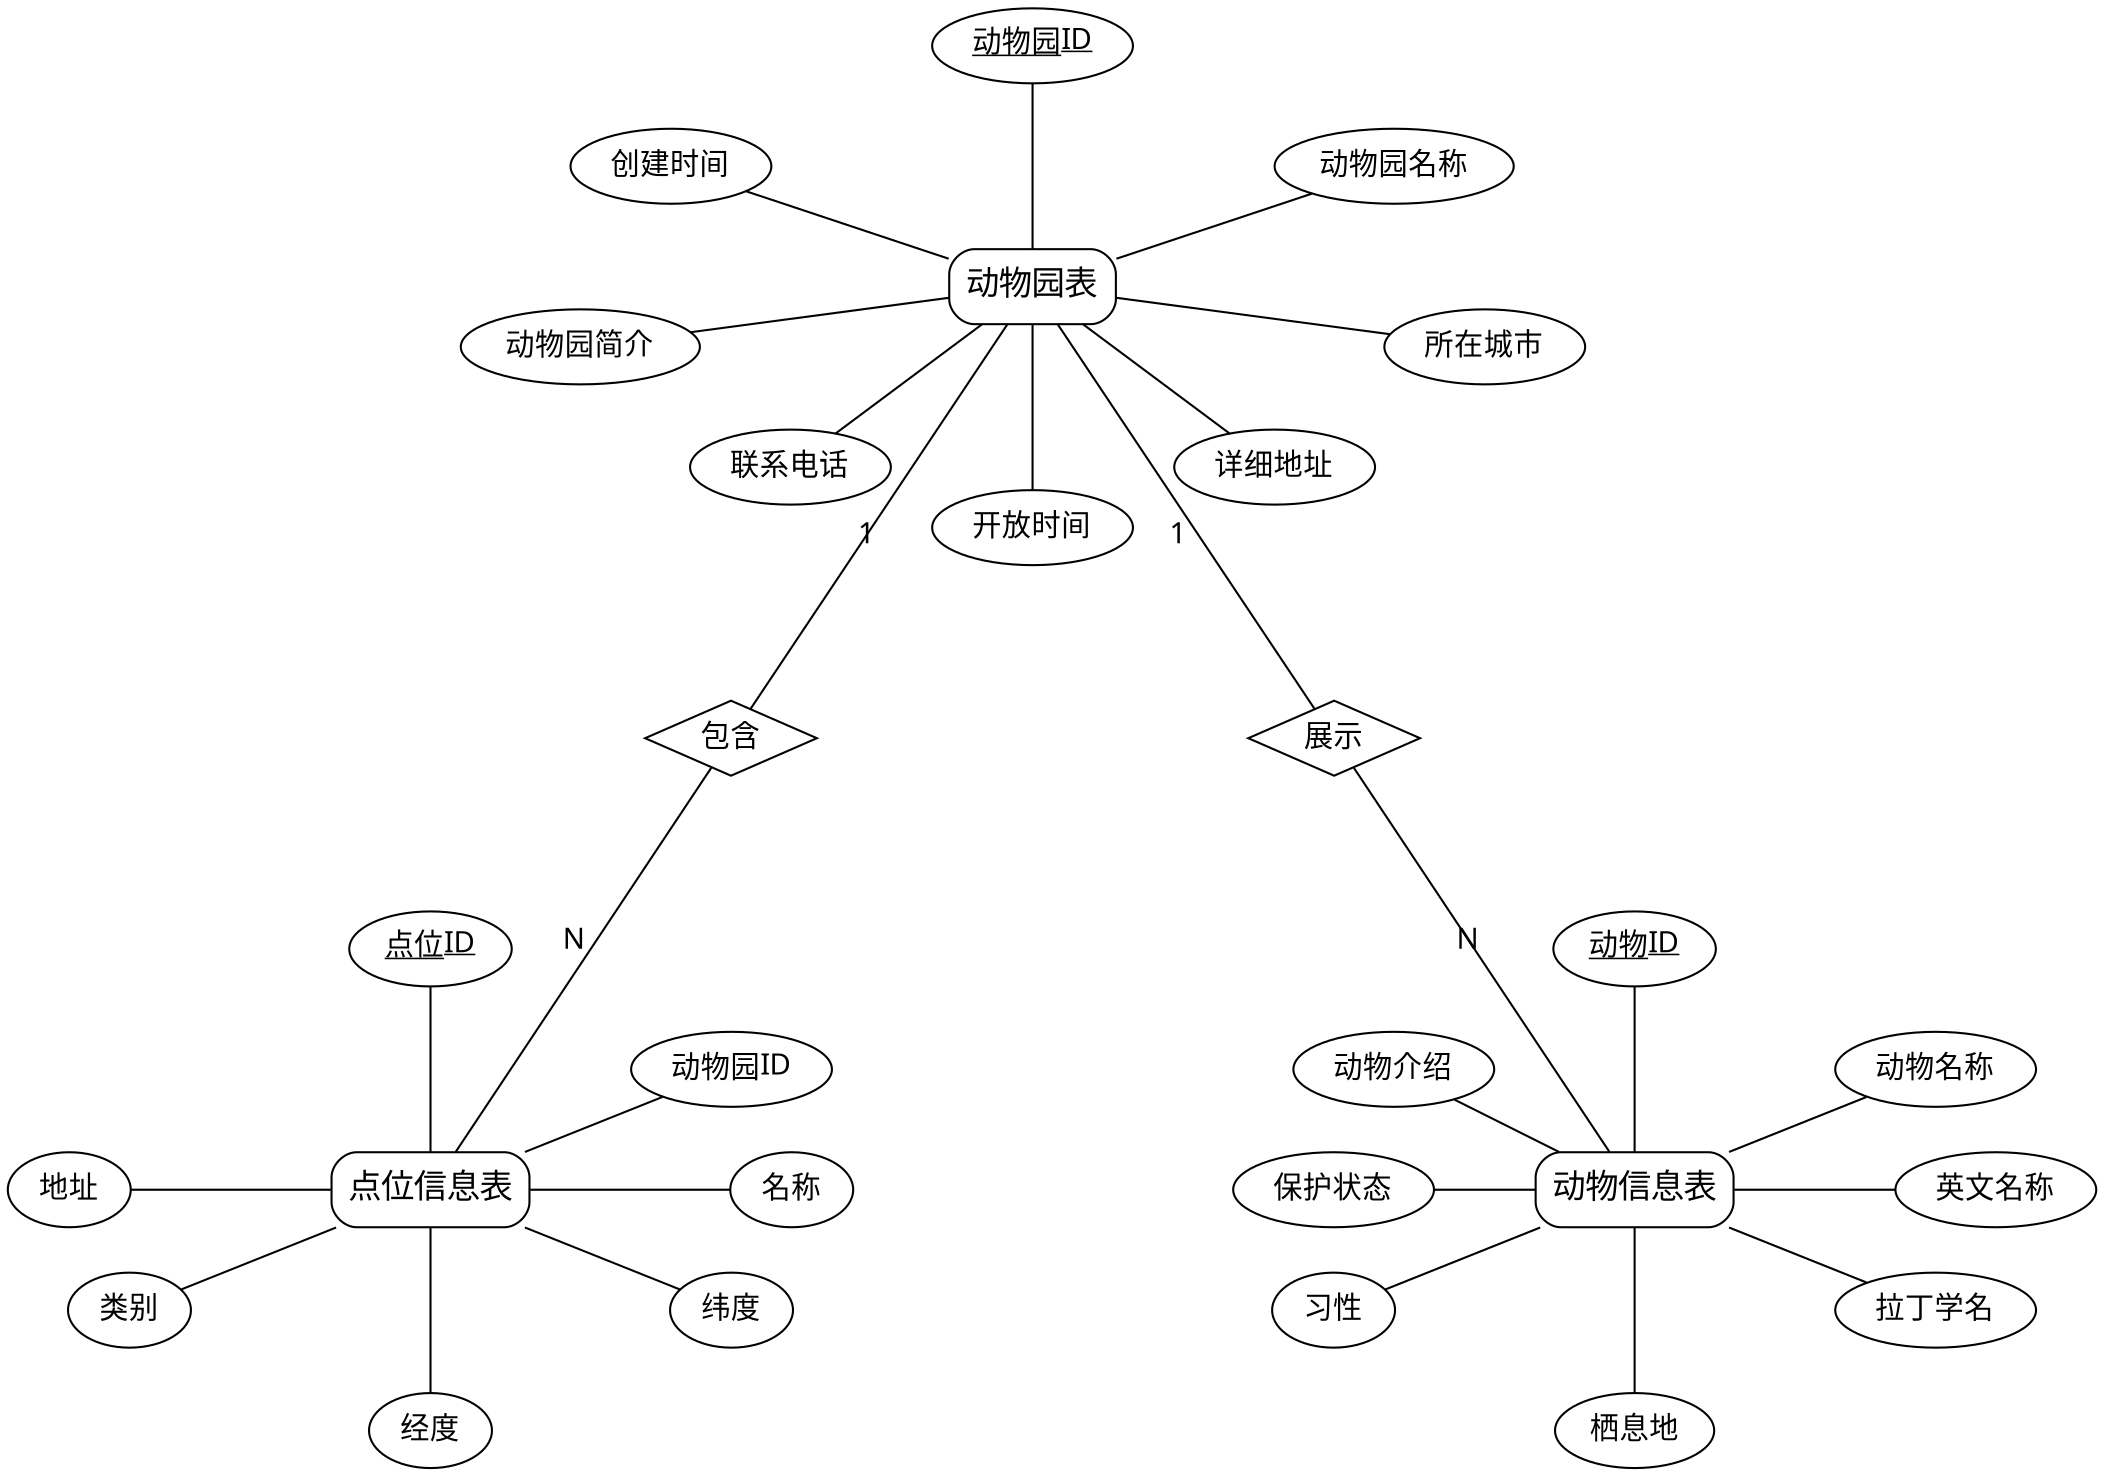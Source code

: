 digraph ER {
    // 图的全局设置
    splines=spline;
    node [fontname="Microsoft YaHei", fontsize=14];
    edge [fontname="Microsoft YaHei", fontsize=14];
    
    // 设置布局
    layout=neato;
    overlap=false;
    sep="+10,10";
    
    // 动物园表及其属性
    node [shape=box, style="rounded,filled", fillcolor=white, fontsize=16];
    zoos [label="动物园表", pos="0,2!"];
    node [shape=ellipse, style="filled", fillcolor=white, fontsize=14];
    zoo_id [label=<<u>动物园ID</u>>, pos="0,2.8!"];
    zoo_name [label="动物园名称", pos="1.2,2.4!"];
    zoo_city [label="所在城市", pos="1.5,1.8!"];
    zoo_address [label="详细地址", pos="0.8,1.4!"];
    zoo_hours [label="开放时间", pos="0,1.2!"];
    zoo_phone [label="联系电话", pos="-0.8,1.4!"];
    zoo_desc [label="动物园简介", pos="-1.5,1.8!"];
    zoo_created [label="创建时间", pos="-1.2,2.4!"];

    // 点位信息表及其属性
    node [shape=box, style="rounded,filled", fillcolor=white, fontsize=16];
    park_poi [label="点位信息表", pos="-2,-1!"];
    node [shape=ellipse, style="filled", fillcolor=white, fontsize=14];
    poi_id [label=<<u>点位ID</u>>, pos="-2,-0.2!"];
    poi_zoo_id [label="动物园ID", pos="-1,-0.6!"];
    poi_name [label="名称", pos="-0.8,-1!"];
    poi_latitude [label="纬度", pos="-1,-1.4!"];
    poi_longitude [label="经度", pos="-2,-1.8!"];
    poi_category [label="类别", pos="-3,-1.4!"];
    poi_address [label="地址", pos="-3.2,-1!"];

    // 动物信息表及其属性
    node [shape=box, style="rounded,filled", fillcolor=white, fontsize=16];
    animals [label="动物信息表", pos="2,-1!"];
    node [shape=ellipse, style="filled", fillcolor=white, fontsize=14];
    animal_id [label=<<u>动物ID</u>>, pos="2,-0.2!"];
    animal_name [label="动物名称", pos="3,-0.6!"];
    animal_ename [label="英文名称", pos="3.2,-1!"];
    animal_sname [label="拉丁学名", pos="3,-1.4!"];
    animal_habitat [label="栖息地", pos="2,-1.8!"];
    animal_behavior [label="习性", pos="1,-1.4!"];
    animal_status [label="保护状态", pos="1,-1!"];
    animal_desc [label="动物介绍", pos="1.2,-0.6!"];

    // 关系节点
    node [shape=diamond, style="filled", fillcolor=white, fontsize=14];
    zoo_poi_rel [label="包含", pos="-1,0.5!"];
    zoo_animal_rel [label="展示", pos="1,0.5!"];

    // 连接实体和属性
    edge [dir=none, color=black, fontsize=14];
    
    // 动物园表的属性连接
    zoos -> {zoo_id zoo_name zoo_city zoo_address zoo_hours 
             zoo_phone zoo_desc zoo_created};
             
    // 点位信息表的属性连接
    park_poi -> {poi_id poi_zoo_id poi_name poi_latitude poi_longitude 
                 poi_category poi_address};
               
    // 动物信息表的属性连接
    animals -> {animal_id animal_name animal_ename animal_sname animal_habitat 
                animal_behavior animal_status animal_desc};

    // 实体间的关系（通过关系节点）
    edge [dir=none, color=black, constraint=false, fontsize=14];
    zoos -> zoo_poi_rel [label="1"];
    zoo_poi_rel -> park_poi [label="N"];
    zoos -> zoo_animal_rel [label="1"];
    zoo_animal_rel -> animals [label="N"];
} 